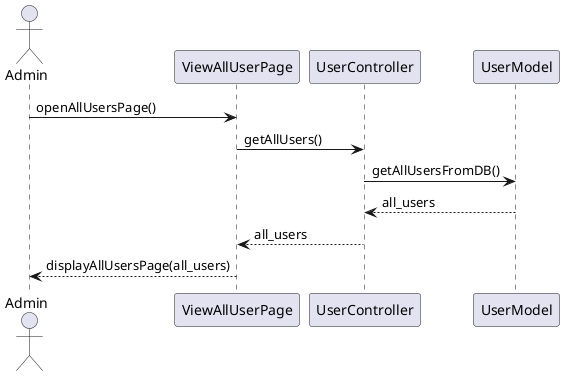 @startuml
actor Admin as act
participant ViewAllUserPage as view
participant UserController as ctrl
participant UserModel as model

act -> view: openAllUsersPage()
view -> ctrl: getAllUsers()
ctrl -> model: getAllUsersFromDB()
ctrl <-- model: all_users
view <-- ctrl: all_users
act <-- view: displayAllUsersPage(all_users)

@enduml